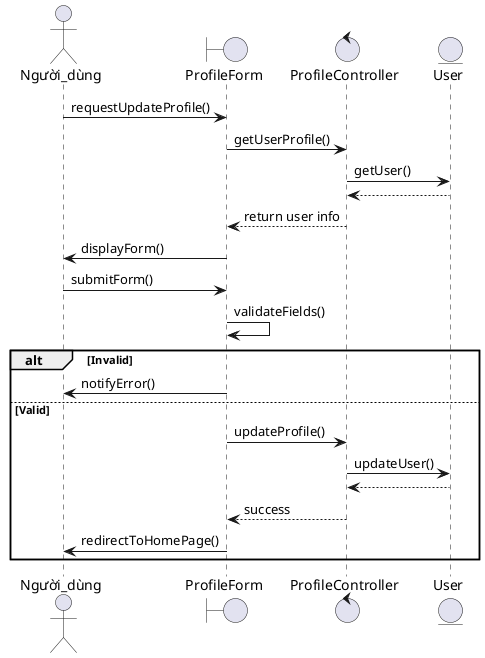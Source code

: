 @startuml
actor Người_dùng
boundary ProfileForm
control ProfileController
entity User

Người_dùng -> ProfileForm : requestUpdateProfile()
ProfileForm -> ProfileController : getUserProfile()
ProfileController -> User : getUser()
User --> ProfileController
ProfileController --> ProfileForm : return user info
ProfileForm -> Người_dùng : displayForm()

Người_dùng -> ProfileForm : submitForm()
ProfileForm -> ProfileForm : validateFields()
alt Invalid
    ProfileForm -> Người_dùng : notifyError()
else Valid
    ProfileForm -> ProfileController : updateProfile()
    ProfileController -> User : updateUser()
    User --> ProfileController
    ProfileController --> ProfileForm : success
    ProfileForm -> Người_dùng : redirectToHomePage()
end
@enduml
